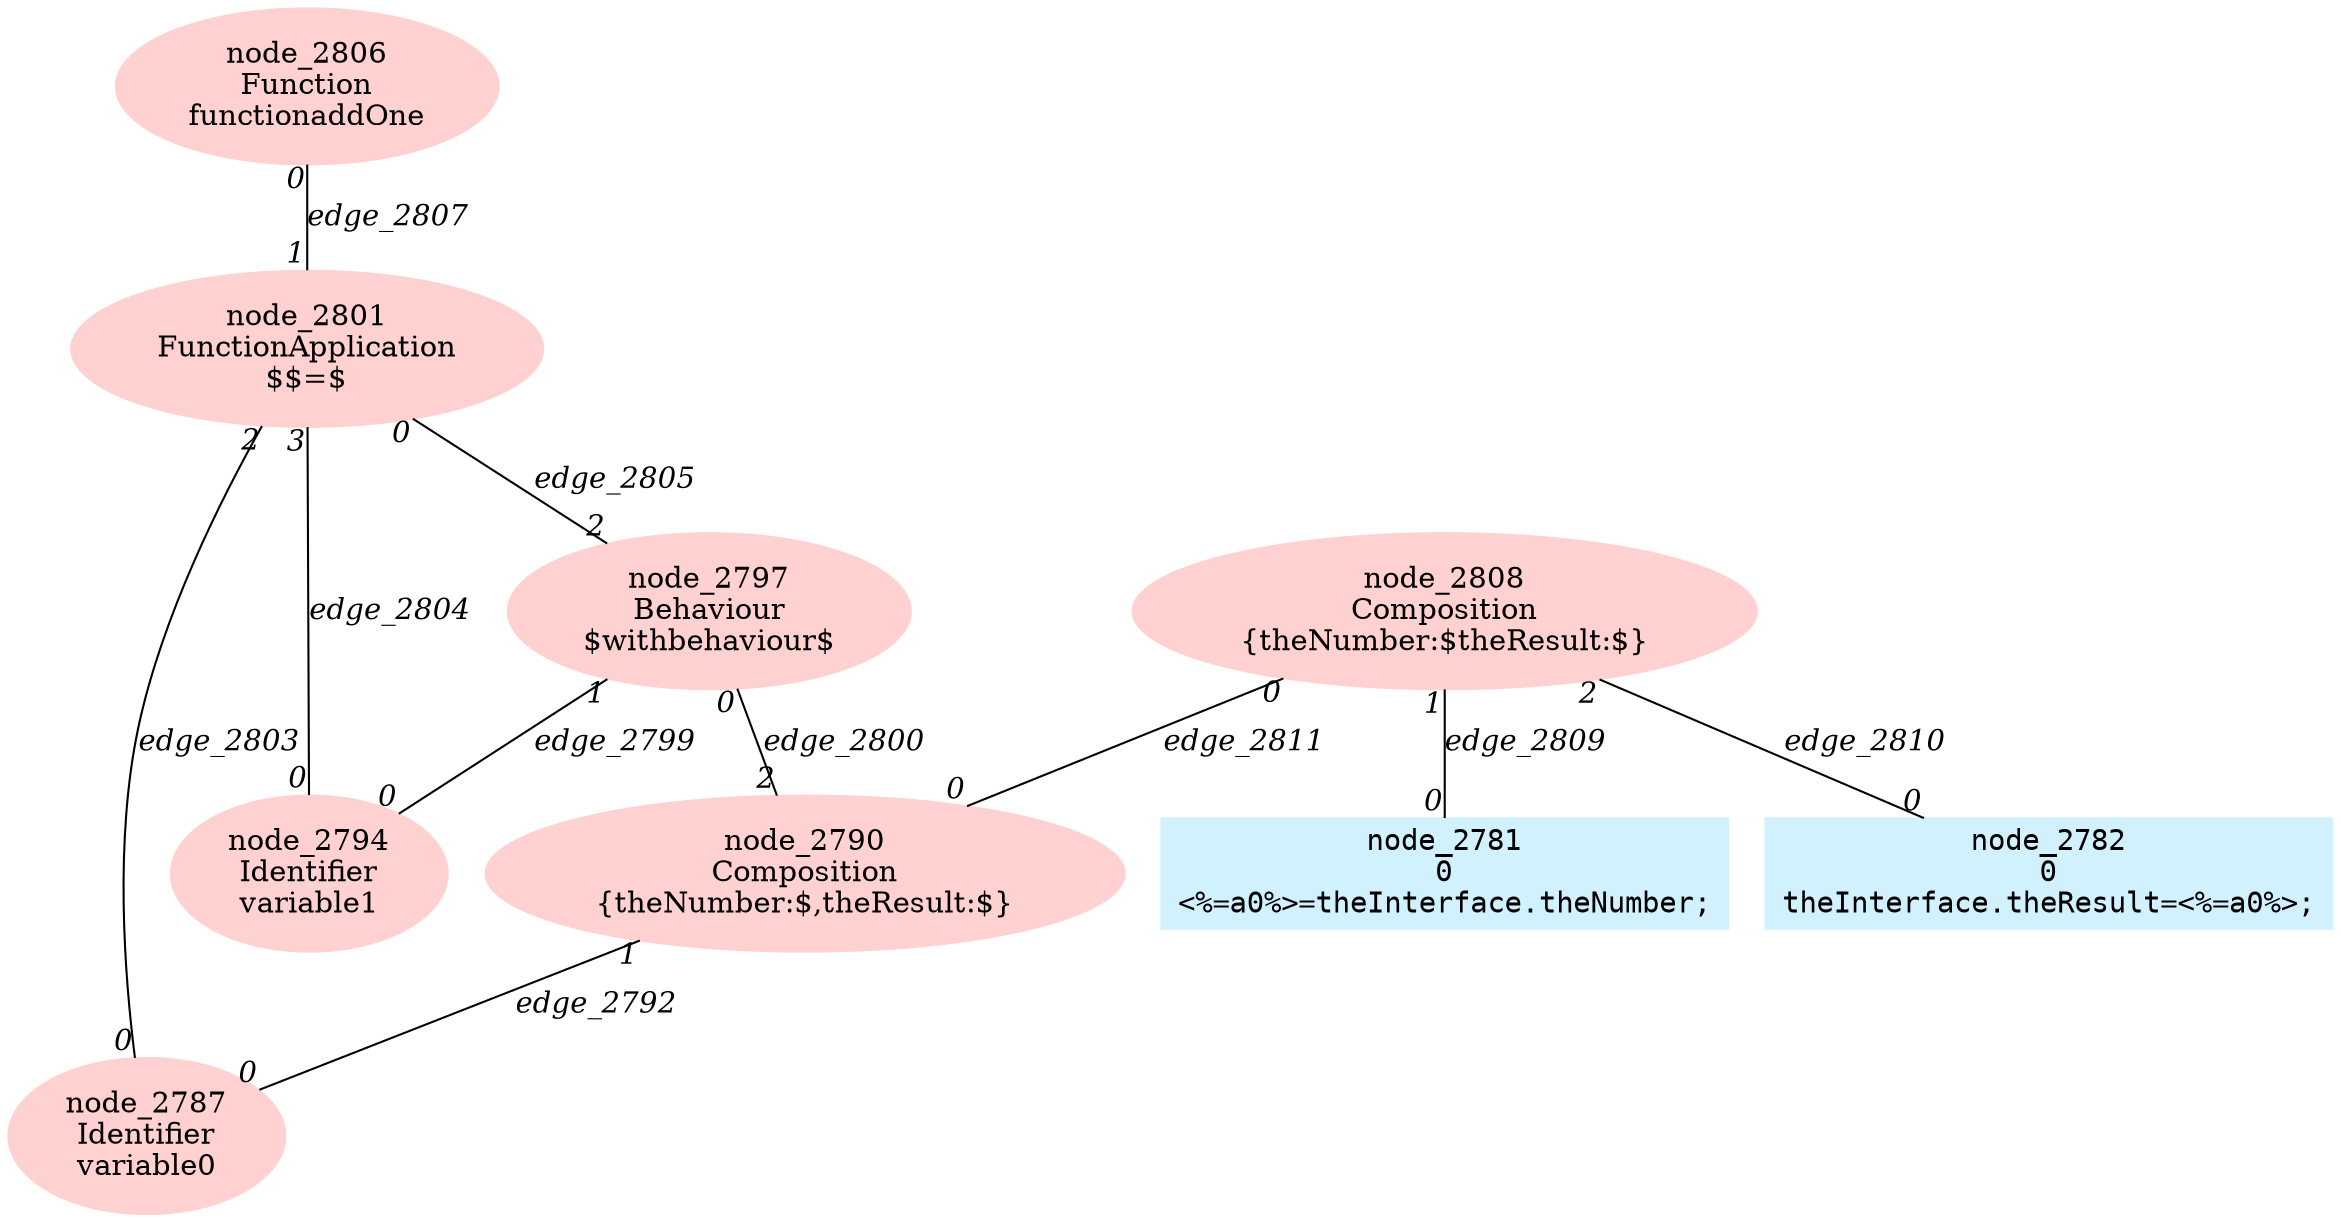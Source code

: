 digraph g{node_2787 [shape=ellipse, style=filled, color="#ffd1d1", label="node_2787
Identifier
variable0" ]
node_2790 [shape=ellipse, style=filled, color="#ffd1d1", label="node_2790
Composition
{theNumber:$,theResult:$}" ]
node_2794 [shape=ellipse, style=filled, color="#ffd1d1", label="node_2794
Identifier
variable1" ]
node_2797 [shape=ellipse, style=filled, color="#ffd1d1", label="node_2797
Behaviour
$withbehaviour$" ]
node_2801 [shape=ellipse, style=filled, color="#ffd1d1", label="node_2801
FunctionApplication
$$=$" ]
node_2806 [shape=ellipse, style=filled, color="#ffd1d1", label="node_2806
Function
functionaddOne" ]
node_2808 [shape=ellipse, style=filled, color="#ffd1d1", label="node_2808
Composition
{theNumber:$theResult:$}" ]
node_2781 [shape=box, style=filled, color="#d1f1ff", fontname="Courier", label="node_2781
0
<%=a0%>=theInterface.theNumber;
" ]
node_2782 [shape=box, style=filled, color="#d1f1ff", fontname="Courier", label="node_2782
0
theInterface.theResult=<%=a0%>;
" ]
node_2790 -> node_2787 [dir=none, arrowHead=none, fontname="Times-Italic", label="edge_2792",  headlabel="0", taillabel="1" ]
node_2797 -> node_2794 [dir=none, arrowHead=none, fontname="Times-Italic", label="edge_2799",  headlabel="0", taillabel="1" ]
node_2797 -> node_2790 [dir=none, arrowHead=none, fontname="Times-Italic", label="edge_2800",  headlabel="2", taillabel="0" ]
node_2801 -> node_2787 [dir=none, arrowHead=none, fontname="Times-Italic", label="edge_2803",  headlabel="0", taillabel="2" ]
node_2801 -> node_2794 [dir=none, arrowHead=none, fontname="Times-Italic", label="edge_2804",  headlabel="0", taillabel="3" ]
node_2801 -> node_2797 [dir=none, arrowHead=none, fontname="Times-Italic", label="edge_2805",  headlabel="2", taillabel="0" ]
node_2806 -> node_2801 [dir=none, arrowHead=none, fontname="Times-Italic", label="edge_2807",  headlabel="1", taillabel="0" ]
node_2808 -> node_2781 [dir=none, arrowHead=none, fontname="Times-Italic", label="edge_2809",  headlabel="0", taillabel="1" ]
node_2808 -> node_2782 [dir=none, arrowHead=none, fontname="Times-Italic", label="edge_2810",  headlabel="0", taillabel="2" ]
node_2808 -> node_2790 [dir=none, arrowHead=none, fontname="Times-Italic", label="edge_2811",  headlabel="0", taillabel="0" ]
}